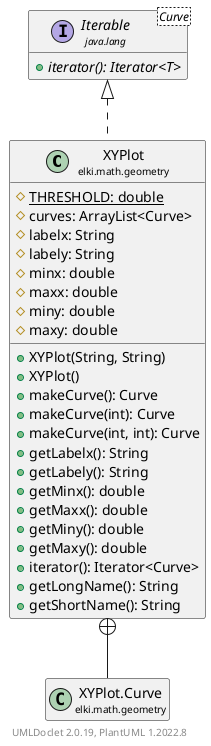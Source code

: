 @startuml
    remove .*\.(Instance|Par|Parameterizer|Factory)$
    set namespaceSeparator none
    hide empty fields
    hide empty methods

    class "<size:14>XYPlot\n<size:10>elki.math.geometry" as elki.math.geometry.XYPlot [[XYPlot.html]] {
        {static} #THRESHOLD: double
        #curves: ArrayList<Curve>
        #labelx: String
        #labely: String
        #minx: double
        #maxx: double
        #miny: double
        #maxy: double
        +XYPlot(String, String)
        +XYPlot()
        +makeCurve(): Curve
        +makeCurve(int): Curve
        +makeCurve(int, int): Curve
        +getLabelx(): String
        +getLabely(): String
        +getMinx(): double
        +getMaxx(): double
        +getMiny(): double
        +getMaxy(): double
        +iterator(): Iterator<Curve>
        +getLongName(): String
        +getShortName(): String
    }

    interface "<size:14>Iterable\n<size:10>java.lang" as java.lang.Iterable<Curve> {
        {abstract} +iterator(): Iterator<T>
    }
    class "<size:14>XYPlot.Curve\n<size:10>elki.math.geometry" as elki.math.geometry.XYPlot.Curve [[XYPlot.Curve.html]]

    java.lang.Iterable <|.. elki.math.geometry.XYPlot
    elki.math.geometry.XYPlot +-- elki.math.geometry.XYPlot.Curve

    center footer UMLDoclet 2.0.19, PlantUML 1.2022.8
@enduml
